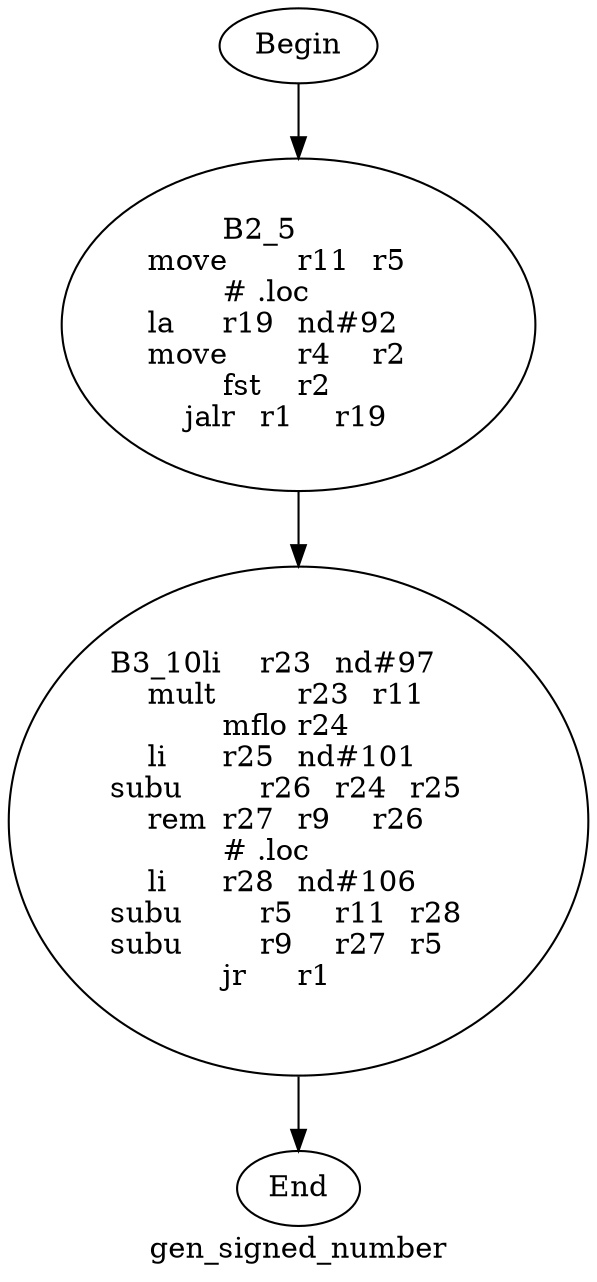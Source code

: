digraph G{
	label = "gen_signed_number"	style = "dashed";
	color = purple;
	Node0 [label = "Begin"];
	Node0 -> {Node2 }
	Node1 [label = "End"];
	Node1 -> {}
	Node2 [label = "B2_5	\nmove	r11	r5	\n# .loc	\nla	r19	nd#92	\nmove	r4	r2	\nfst	r2	\njalr	r1	r19	\n"];
	Node2 -> {Node3 }
	Node3 [label = "B3_10li	r23	nd#97	\nmult	r23	r11	\nmflo	r24	\nli	r25	nd#101	\nsubu	r26	r24	r25	\nrem	r27	r9	r26	\n# .loc	\nli	r28	nd#106	\nsubu	r5	r11	r28	\nsubu	r9	r27	r5	\njr	r1	\n"];
	Node3 -> {Node1 }
}
